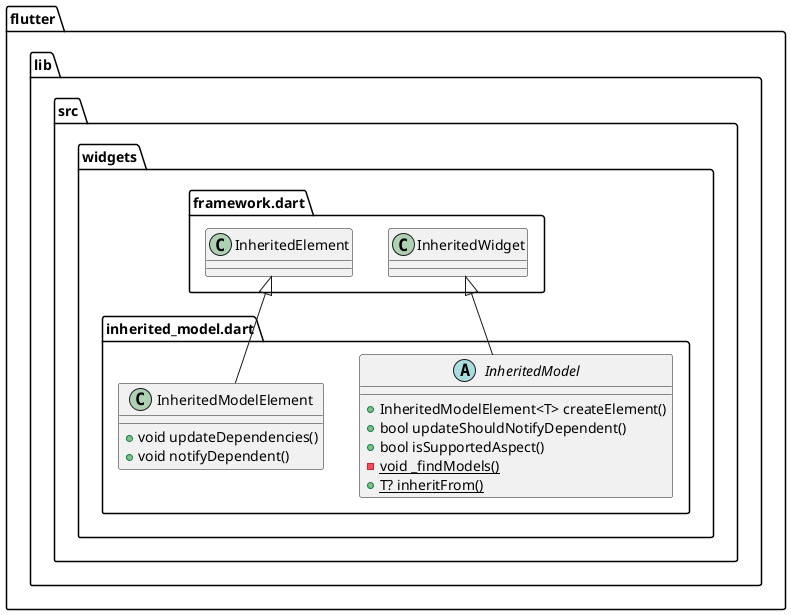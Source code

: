 @startuml
set namespaceSeparator ::

abstract class "flutter::lib::src::widgets::inherited_model.dart::InheritedModel" {
  +InheritedModelElement<T> createElement()
  +bool updateShouldNotifyDependent()
  +bool isSupportedAspect()
  {static} -void _findModels()
  {static} +T? inheritFrom()
}

"flutter::lib::src::widgets::framework.dart::InheritedWidget" <|-- "flutter::lib::src::widgets::inherited_model.dart::InheritedModel"

class "flutter::lib::src::widgets::inherited_model.dart::InheritedModelElement" {
  +void updateDependencies()
  +void notifyDependent()
}

"flutter::lib::src::widgets::framework.dart::InheritedElement" <|-- "flutter::lib::src::widgets::inherited_model.dart::InheritedModelElement"


@enduml